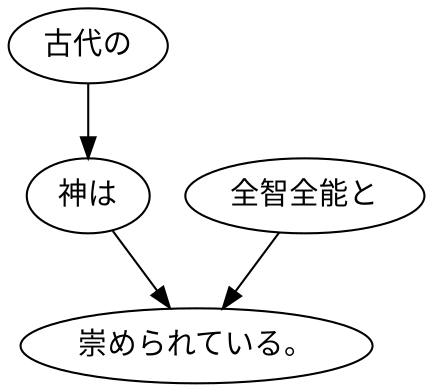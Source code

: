 digraph graph2760 {
	node0 [label="古代の"];
	node1 [label="神は"];
	node2 [label="全智全能と"];
	node3 [label="崇められている。"];
	node0 -> node1;
	node1 -> node3;
	node2 -> node3;
}
